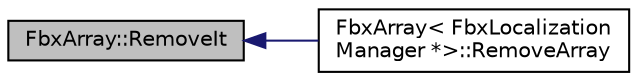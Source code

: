 digraph "FbxArray::RemoveIt"
{
  edge [fontname="Helvetica",fontsize="10",labelfontname="Helvetica",labelfontsize="10"];
  node [fontname="Helvetica",fontsize="10",shape=record];
  rankdir="LR";
  Node105 [label="FbxArray::RemoveIt",height=0.2,width=0.4,color="black", fillcolor="grey75", style="filled", fontcolor="black"];
  Node105 -> Node106 [dir="back",color="midnightblue",fontsize="10",style="solid",fontname="Helvetica"];
  Node106 [label="FbxArray\< FbxLocalization\lManager *\>::RemoveArray",height=0.2,width=0.4,color="black", fillcolor="white", style="filled",URL="$class_fbx_array.html#a3884ec0b5b7eacf3fd636f9dfd77e619"];
}

